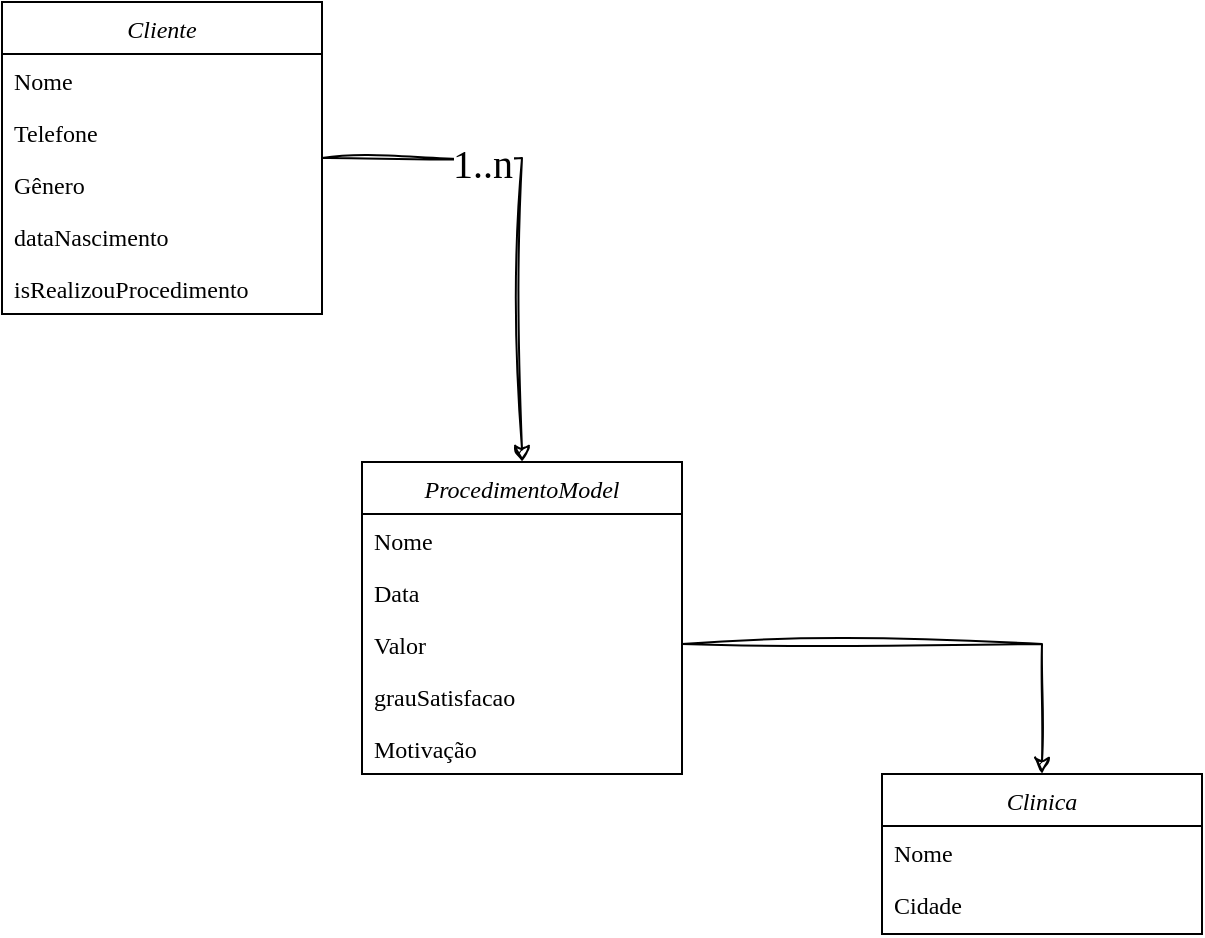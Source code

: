 <mxfile version="22.1.2" type="device">
  <diagram id="C5RBs43oDa-KdzZeNtuy" name="Page-1">
    <mxGraphModel dx="1036" dy="606" grid="1" gridSize="10" guides="1" tooltips="1" connect="1" arrows="1" fold="1" page="1" pageScale="1" pageWidth="827" pageHeight="1169" background="none" math="0" shadow="0">
      <root>
        <mxCell id="WIyWlLk6GJQsqaUBKTNV-0" />
        <mxCell id="WIyWlLk6GJQsqaUBKTNV-1" parent="WIyWlLk6GJQsqaUBKTNV-0" />
        <mxCell id="rIILOzda9ChHyqiy8ie1-20" style="edgeStyle=orthogonalEdgeStyle;rounded=0;sketch=1;hachureGap=4;jiggle=2;curveFitting=1;orthogonalLoop=1;jettySize=auto;html=1;entryX=0.5;entryY=0;entryDx=0;entryDy=0;fontFamily=Verdana;fontSize=16;" parent="WIyWlLk6GJQsqaUBKTNV-1" source="rIILOzda9ChHyqiy8ie1-0" target="rIILOzda9ChHyqiy8ie1-8" edge="1">
          <mxGeometry relative="1" as="geometry" />
        </mxCell>
        <mxCell id="rIILOzda9ChHyqiy8ie1-21" value="1..n" style="edgeLabel;html=1;align=center;verticalAlign=middle;resizable=0;points=[];fontSize=20;fontFamily=Verdana;" parent="rIILOzda9ChHyqiy8ie1-20" vertex="1" connectable="0">
          <mxGeometry x="-0.366" y="-2" relative="1" as="geometry">
            <mxPoint as="offset" />
          </mxGeometry>
        </mxCell>
        <mxCell id="rIILOzda9ChHyqiy8ie1-0" value="Cliente" style="swimlane;fontStyle=2;align=center;verticalAlign=top;childLayout=stackLayout;horizontal=1;startSize=26;horizontalStack=0;resizeParent=1;resizeLast=0;collapsible=1;marginBottom=0;rounded=0;shadow=0;strokeWidth=1;fontFamily=Verdana;" parent="WIyWlLk6GJQsqaUBKTNV-1" vertex="1">
          <mxGeometry x="90" y="220" width="160" height="156" as="geometry">
            <mxRectangle x="230" y="140" width="160" height="26" as="alternateBounds" />
          </mxGeometry>
        </mxCell>
        <mxCell id="rIILOzda9ChHyqiy8ie1-1" value="Nome" style="text;align=left;verticalAlign=top;spacingLeft=4;spacingRight=4;overflow=hidden;rotatable=0;points=[[0,0.5],[1,0.5]];portConstraint=eastwest;fontFamily=Verdana;" parent="rIILOzda9ChHyqiy8ie1-0" vertex="1">
          <mxGeometry y="26" width="160" height="26" as="geometry" />
        </mxCell>
        <mxCell id="rIILOzda9ChHyqiy8ie1-2" value="Telefone" style="text;align=left;verticalAlign=top;spacingLeft=4;spacingRight=4;overflow=hidden;rotatable=0;points=[[0,0.5],[1,0.5]];portConstraint=eastwest;rounded=0;shadow=0;html=0;fontFamily=Verdana;" parent="rIILOzda9ChHyqiy8ie1-0" vertex="1">
          <mxGeometry y="52" width="160" height="26" as="geometry" />
        </mxCell>
        <mxCell id="rIILOzda9ChHyqiy8ie1-3" value="Gênero" style="text;align=left;verticalAlign=top;spacingLeft=4;spacingRight=4;overflow=hidden;rotatable=0;points=[[0,0.5],[1,0.5]];portConstraint=eastwest;rounded=0;shadow=0;html=0;fontFamily=Verdana;" parent="rIILOzda9ChHyqiy8ie1-0" vertex="1">
          <mxGeometry y="78" width="160" height="26" as="geometry" />
        </mxCell>
        <mxCell id="rIILOzda9ChHyqiy8ie1-7" value="dataNascimento" style="text;align=left;verticalAlign=top;spacingLeft=4;spacingRight=4;overflow=hidden;rotatable=0;points=[[0,0.5],[1,0.5]];portConstraint=eastwest;rounded=0;shadow=0;html=0;fontFamily=Verdana;" parent="rIILOzda9ChHyqiy8ie1-0" vertex="1">
          <mxGeometry y="104" width="160" height="26" as="geometry" />
        </mxCell>
        <mxCell id="GQJMuR_TT9P03RkJFH80-0" value="isRealizouProcedimento" style="text;align=left;verticalAlign=top;spacingLeft=4;spacingRight=4;overflow=hidden;rotatable=0;points=[[0,0.5],[1,0.5]];portConstraint=eastwest;rounded=0;shadow=0;html=0;fontFamily=Verdana;" vertex="1" parent="rIILOzda9ChHyqiy8ie1-0">
          <mxGeometry y="130" width="160" height="26" as="geometry" />
        </mxCell>
        <mxCell id="rIILOzda9ChHyqiy8ie1-8" value="ProcedimentoModel" style="swimlane;fontStyle=2;align=center;verticalAlign=top;childLayout=stackLayout;horizontal=1;startSize=26;horizontalStack=0;resizeParent=1;resizeLast=0;collapsible=1;marginBottom=0;rounded=0;shadow=0;strokeWidth=1;fontFamily=Verdana;" parent="WIyWlLk6GJQsqaUBKTNV-1" vertex="1">
          <mxGeometry x="270" y="450" width="160" height="156" as="geometry">
            <mxRectangle x="230" y="140" width="160" height="26" as="alternateBounds" />
          </mxGeometry>
        </mxCell>
        <mxCell id="rIILOzda9ChHyqiy8ie1-9" value="Nome" style="text;align=left;verticalAlign=top;spacingLeft=4;spacingRight=4;overflow=hidden;rotatable=0;points=[[0,0.5],[1,0.5]];portConstraint=eastwest;fontFamily=Verdana;" parent="rIILOzda9ChHyqiy8ie1-8" vertex="1">
          <mxGeometry y="26" width="160" height="26" as="geometry" />
        </mxCell>
        <mxCell id="rIILOzda9ChHyqiy8ie1-10" value="Data" style="text;align=left;verticalAlign=top;spacingLeft=4;spacingRight=4;overflow=hidden;rotatable=0;points=[[0,0.5],[1,0.5]];portConstraint=eastwest;rounded=0;shadow=0;html=0;fontFamily=Verdana;" parent="rIILOzda9ChHyqiy8ie1-8" vertex="1">
          <mxGeometry y="52" width="160" height="26" as="geometry" />
        </mxCell>
        <mxCell id="rIILOzda9ChHyqiy8ie1-11" value="Valor" style="text;align=left;verticalAlign=top;spacingLeft=4;spacingRight=4;overflow=hidden;rotatable=0;points=[[0,0.5],[1,0.5]];portConstraint=eastwest;rounded=0;shadow=0;html=0;fontFamily=Verdana;" parent="rIILOzda9ChHyqiy8ie1-8" vertex="1">
          <mxGeometry y="78" width="160" height="26" as="geometry" />
        </mxCell>
        <mxCell id="rIILOzda9ChHyqiy8ie1-12" value="grauSatisfacao" style="text;align=left;verticalAlign=top;spacingLeft=4;spacingRight=4;overflow=hidden;rotatable=0;points=[[0,0.5],[1,0.5]];portConstraint=eastwest;rounded=0;shadow=0;html=0;fontFamily=Verdana;" parent="rIILOzda9ChHyqiy8ie1-8" vertex="1">
          <mxGeometry y="104" width="160" height="26" as="geometry" />
        </mxCell>
        <mxCell id="rIILOzda9ChHyqiy8ie1-18" value="Motivação" style="text;align=left;verticalAlign=top;spacingLeft=4;spacingRight=4;overflow=hidden;rotatable=0;points=[[0,0.5],[1,0.5]];portConstraint=eastwest;rounded=0;shadow=0;html=0;fontFamily=Verdana;" parent="rIILOzda9ChHyqiy8ie1-8" vertex="1">
          <mxGeometry y="130" width="160" height="26" as="geometry" />
        </mxCell>
        <mxCell id="rIILOzda9ChHyqiy8ie1-13" value="Clinica" style="swimlane;fontStyle=2;align=center;verticalAlign=top;childLayout=stackLayout;horizontal=1;startSize=26;horizontalStack=0;resizeParent=1;resizeLast=0;collapsible=1;marginBottom=0;rounded=0;shadow=0;strokeWidth=1;fontFamily=Verdana;" parent="WIyWlLk6GJQsqaUBKTNV-1" vertex="1">
          <mxGeometry x="530" y="606" width="160" height="80" as="geometry">
            <mxRectangle x="230" y="140" width="160" height="26" as="alternateBounds" />
          </mxGeometry>
        </mxCell>
        <mxCell id="rIILOzda9ChHyqiy8ie1-14" value="Nome" style="text;align=left;verticalAlign=top;spacingLeft=4;spacingRight=4;overflow=hidden;rotatable=0;points=[[0,0.5],[1,0.5]];portConstraint=eastwest;fontFamily=Verdana;" parent="rIILOzda9ChHyqiy8ie1-13" vertex="1">
          <mxGeometry y="26" width="160" height="26" as="geometry" />
        </mxCell>
        <mxCell id="rIILOzda9ChHyqiy8ie1-15" value="Cidade" style="text;align=left;verticalAlign=top;spacingLeft=4;spacingRight=4;overflow=hidden;rotatable=0;points=[[0,0.5],[1,0.5]];portConstraint=eastwest;rounded=0;shadow=0;html=0;fontFamily=Verdana;" parent="rIILOzda9ChHyqiy8ie1-13" vertex="1">
          <mxGeometry y="52" width="160" height="26" as="geometry" />
        </mxCell>
        <mxCell id="rIILOzda9ChHyqiy8ie1-19" style="edgeStyle=orthogonalEdgeStyle;rounded=0;sketch=1;hachureGap=4;jiggle=2;curveFitting=1;orthogonalLoop=1;jettySize=auto;html=1;entryX=0.5;entryY=0;entryDx=0;entryDy=0;fontFamily=Verdana;fontSize=16;" parent="WIyWlLk6GJQsqaUBKTNV-1" source="rIILOzda9ChHyqiy8ie1-11" target="rIILOzda9ChHyqiy8ie1-13" edge="1">
          <mxGeometry relative="1" as="geometry" />
        </mxCell>
      </root>
    </mxGraphModel>
  </diagram>
</mxfile>
